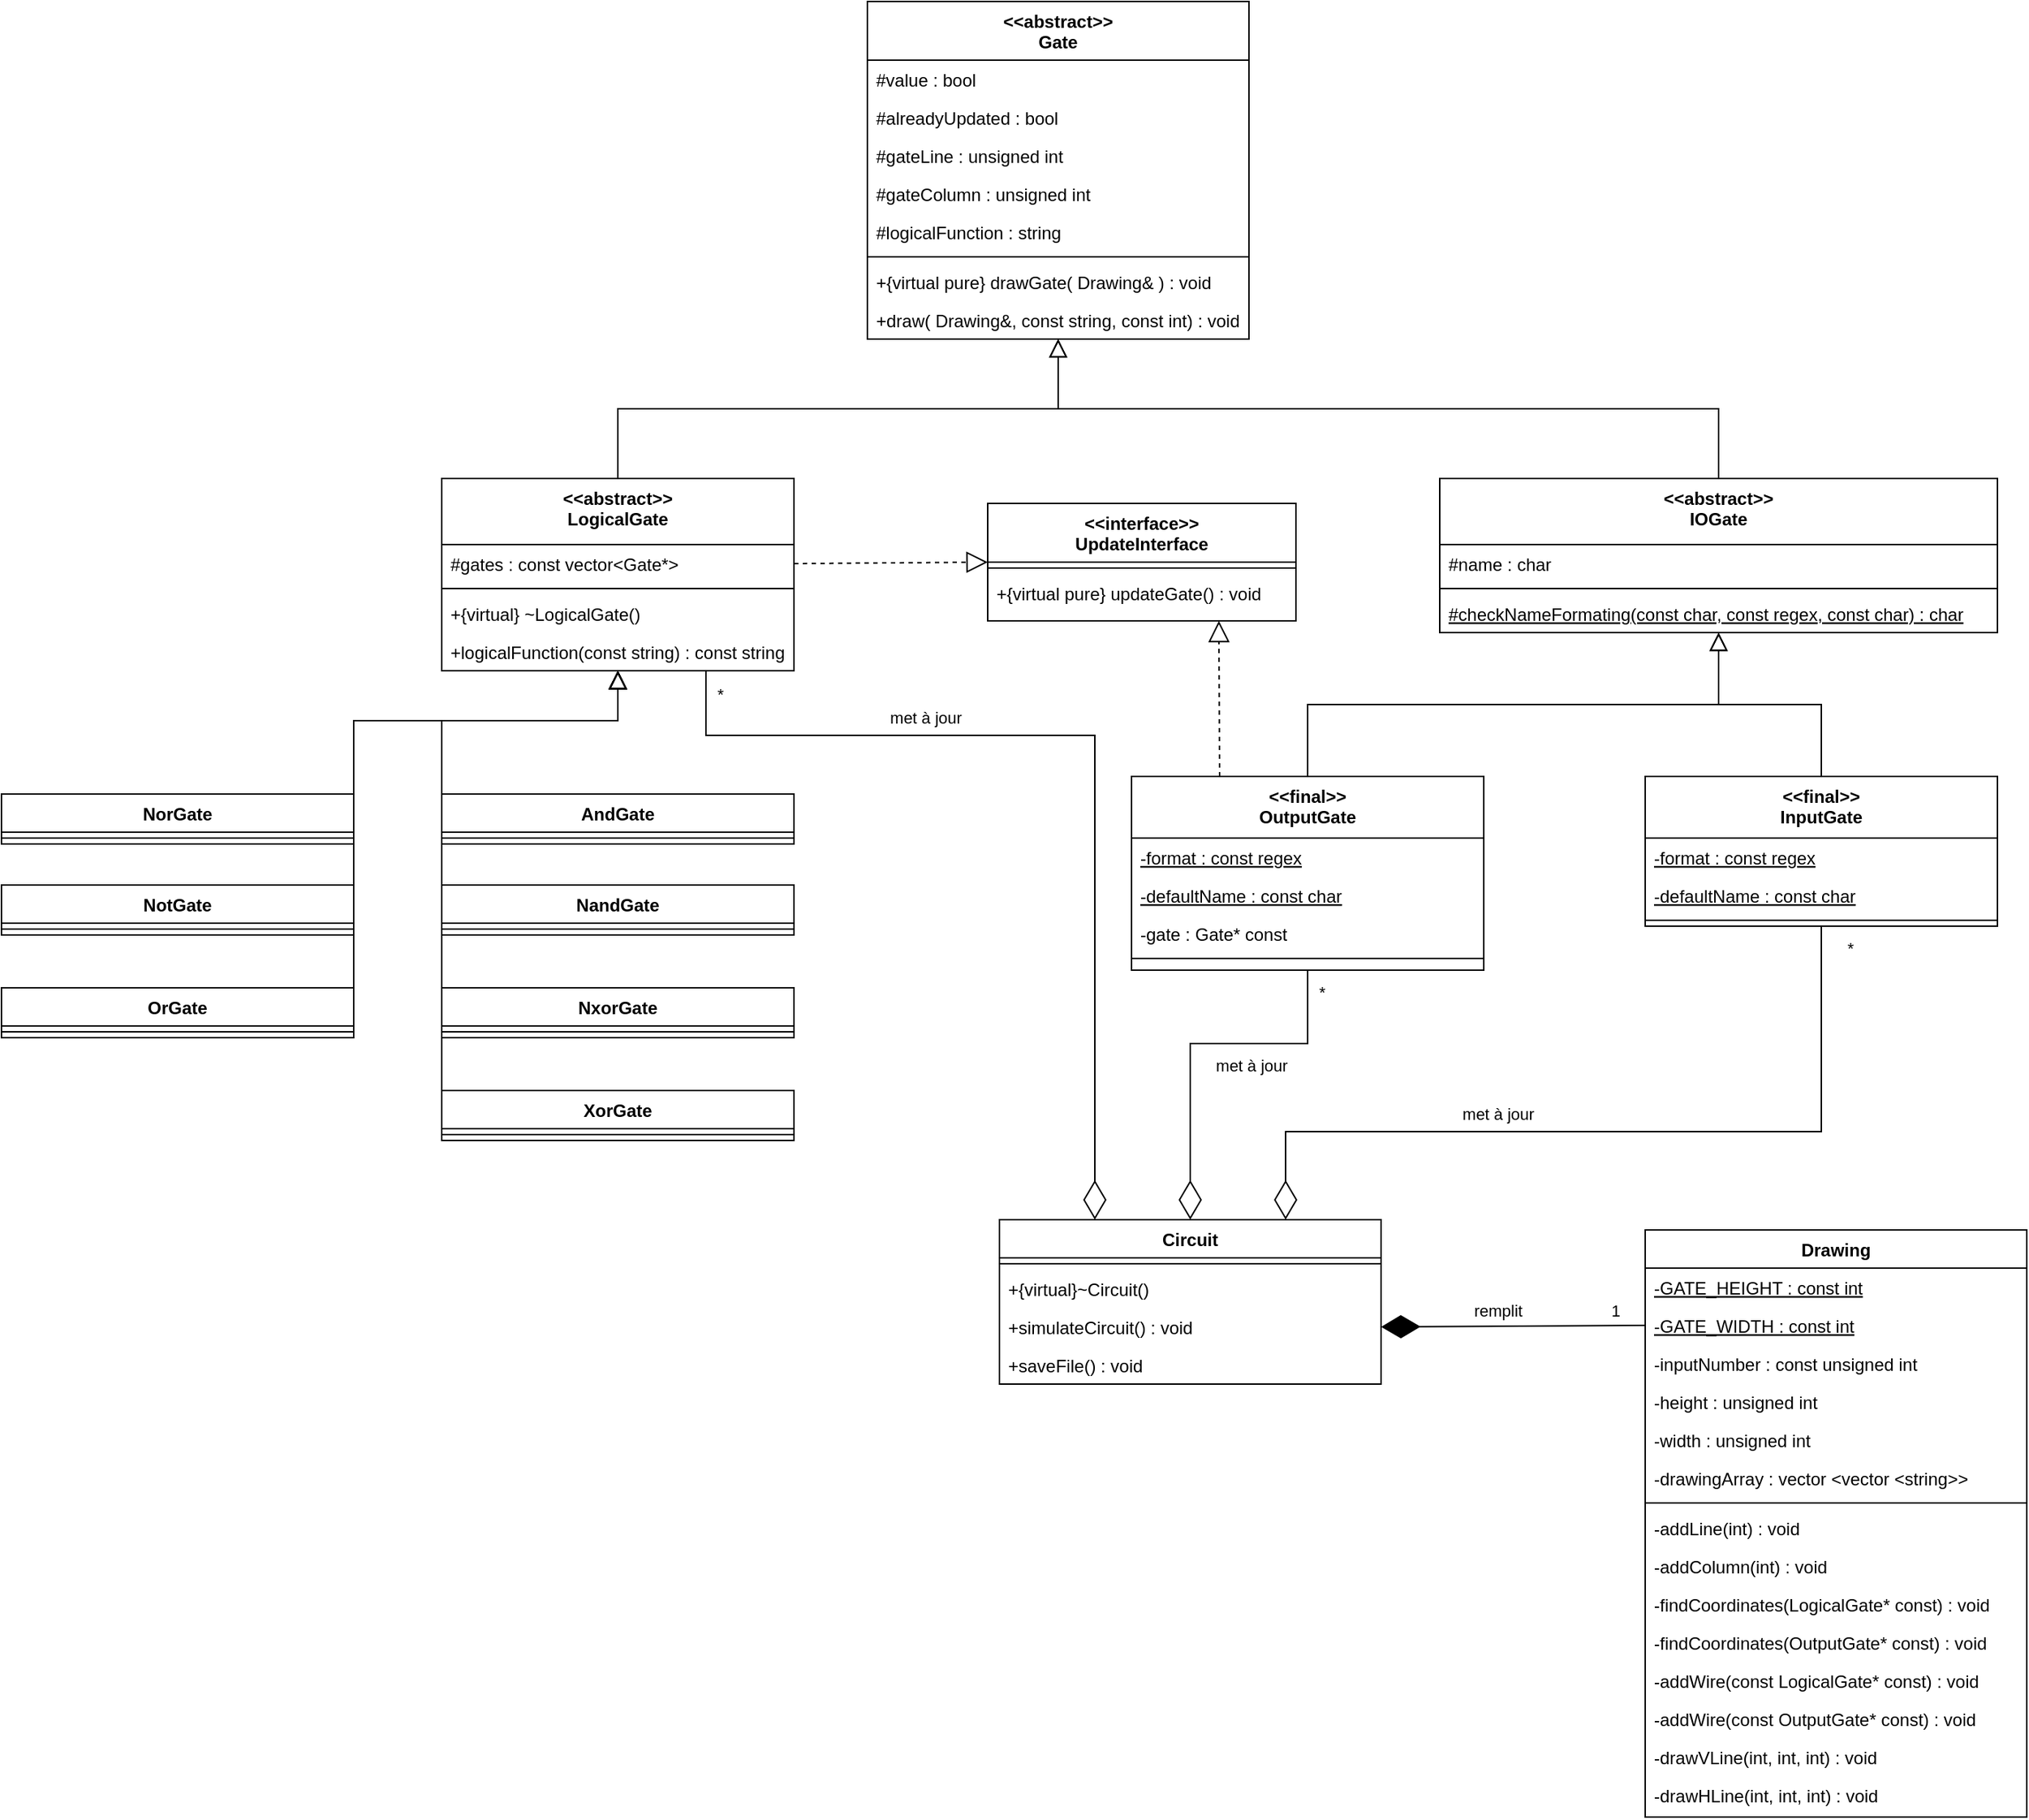 <mxfile version="16.4.0" type="device"><diagram id="C5RBs43oDa-KdzZeNtuy" name="Page-1"><mxGraphModel dx="1865" dy="564" grid="1" gridSize="10" guides="1" tooltips="1" connect="1" arrows="1" fold="1" page="1" pageScale="1" pageWidth="827" pageHeight="1169" math="0" shadow="0"><root><mxCell id="WIyWlLk6GJQsqaUBKTNV-0"/><mxCell id="WIyWlLk6GJQsqaUBKTNV-1" parent="WIyWlLk6GJQsqaUBKTNV-0"/><mxCell id="zkfFHV4jXpPFQw0GAbJ--0" value="&lt;&lt;abstract&gt;&gt;&#xA;Gate" style="swimlane;fontStyle=1;align=center;verticalAlign=top;childLayout=stackLayout;horizontal=1;startSize=40;horizontalStack=0;resizeParent=1;resizeLast=0;collapsible=1;marginBottom=0;rounded=0;shadow=0;strokeWidth=1;" parent="WIyWlLk6GJQsqaUBKTNV-1" vertex="1"><mxGeometry x="260" y="40" width="260" height="230" as="geometry"><mxRectangle x="230" y="140" width="160" height="26" as="alternateBounds"/></mxGeometry></mxCell><mxCell id="zkfFHV4jXpPFQw0GAbJ--1" value="#value : bool" style="text;align=left;verticalAlign=top;spacingLeft=4;spacingRight=4;overflow=hidden;rotatable=0;points=[[0,0.5],[1,0.5]];portConstraint=eastwest;" parent="zkfFHV4jXpPFQw0GAbJ--0" vertex="1"><mxGeometry y="40" width="260" height="26" as="geometry"/></mxCell><mxCell id="zkfFHV4jXpPFQw0GAbJ--2" value="#alreadyUpdated : bool" style="text;align=left;verticalAlign=top;spacingLeft=4;spacingRight=4;overflow=hidden;rotatable=0;points=[[0,0.5],[1,0.5]];portConstraint=eastwest;rounded=0;shadow=0;html=0;" parent="zkfFHV4jXpPFQw0GAbJ--0" vertex="1"><mxGeometry y="66" width="260" height="26" as="geometry"/></mxCell><mxCell id="Q58En_Q9YtFkLHBGDszu-0" value="#gateLine : unsigned int" style="text;align=left;verticalAlign=top;spacingLeft=4;spacingRight=4;overflow=hidden;rotatable=0;points=[[0,0.5],[1,0.5]];portConstraint=eastwest;rounded=0;shadow=0;html=0;" vertex="1" parent="zkfFHV4jXpPFQw0GAbJ--0"><mxGeometry y="92" width="260" height="26" as="geometry"/></mxCell><mxCell id="Q58En_Q9YtFkLHBGDszu-1" value="#gateColumn : unsigned int" style="text;align=left;verticalAlign=top;spacingLeft=4;spacingRight=4;overflow=hidden;rotatable=0;points=[[0,0.5],[1,0.5]];portConstraint=eastwest;rounded=0;shadow=0;html=0;" vertex="1" parent="zkfFHV4jXpPFQw0GAbJ--0"><mxGeometry y="118" width="260" height="26" as="geometry"/></mxCell><mxCell id="Q58En_Q9YtFkLHBGDszu-2" value="#logicalFunction : string" style="text;align=left;verticalAlign=top;spacingLeft=4;spacingRight=4;overflow=hidden;rotatable=0;points=[[0,0.5],[1,0.5]];portConstraint=eastwest;rounded=0;shadow=0;html=0;" vertex="1" parent="zkfFHV4jXpPFQw0GAbJ--0"><mxGeometry y="144" width="260" height="26" as="geometry"/></mxCell><mxCell id="zkfFHV4jXpPFQw0GAbJ--4" value="" style="line;html=1;strokeWidth=1;align=left;verticalAlign=middle;spacingTop=-1;spacingLeft=3;spacingRight=3;rotatable=0;labelPosition=right;points=[];portConstraint=eastwest;" parent="zkfFHV4jXpPFQw0GAbJ--0" vertex="1"><mxGeometry y="170" width="260" height="8" as="geometry"/></mxCell><mxCell id="zkfFHV4jXpPFQw0GAbJ--5" value="+{virtual pure} drawGate( Drawing&amp; ) : void" style="text;align=left;verticalAlign=top;spacingLeft=4;spacingRight=4;overflow=hidden;rotatable=0;points=[[0,0.5],[1,0.5]];portConstraint=eastwest;" parent="zkfFHV4jXpPFQw0GAbJ--0" vertex="1"><mxGeometry y="178" width="260" height="26" as="geometry"/></mxCell><mxCell id="Q58En_Q9YtFkLHBGDszu-3" value="+draw( Drawing&amp;, const string, const int) : void" style="text;align=left;verticalAlign=top;spacingLeft=4;spacingRight=4;overflow=hidden;rotatable=0;points=[[0,0.5],[1,0.5]];portConstraint=eastwest;rounded=0;shadow=0;html=0;" vertex="1" parent="zkfFHV4jXpPFQw0GAbJ--0"><mxGeometry y="204" width="260" height="26" as="geometry"/></mxCell><mxCell id="zkfFHV4jXpPFQw0GAbJ--6" value="&lt;&lt;abstract&gt;&gt;&#xA;LogicalGate" style="swimlane;fontStyle=1;align=center;verticalAlign=top;childLayout=stackLayout;horizontal=1;startSize=45;horizontalStack=0;resizeParent=1;resizeLast=0;collapsible=1;marginBottom=0;rounded=0;shadow=0;strokeWidth=1;" parent="WIyWlLk6GJQsqaUBKTNV-1" vertex="1"><mxGeometry x="-30" y="365" width="240" height="131" as="geometry"><mxRectangle x="130" y="380" width="160" height="26" as="alternateBounds"/></mxGeometry></mxCell><mxCell id="zkfFHV4jXpPFQw0GAbJ--7" value="#gates : const vector&lt;Gate*&gt;" style="text;align=left;verticalAlign=top;spacingLeft=4;spacingRight=4;overflow=hidden;rotatable=0;points=[[0,0.5],[1,0.5]];portConstraint=eastwest;" parent="zkfFHV4jXpPFQw0GAbJ--6" vertex="1"><mxGeometry y="45" width="240" height="26" as="geometry"/></mxCell><mxCell id="zkfFHV4jXpPFQw0GAbJ--9" value="" style="line;html=1;strokeWidth=1;align=left;verticalAlign=middle;spacingTop=-1;spacingLeft=3;spacingRight=3;rotatable=0;labelPosition=right;points=[];portConstraint=eastwest;" parent="zkfFHV4jXpPFQw0GAbJ--6" vertex="1"><mxGeometry y="71" width="240" height="8" as="geometry"/></mxCell><mxCell id="zkfFHV4jXpPFQw0GAbJ--11" value="+{virtual} ~LogicalGate()" style="text;align=left;verticalAlign=top;spacingLeft=4;spacingRight=4;overflow=hidden;rotatable=0;points=[[0,0.5],[1,0.5]];portConstraint=eastwest;" parent="zkfFHV4jXpPFQw0GAbJ--6" vertex="1"><mxGeometry y="79" width="240" height="26" as="geometry"/></mxCell><mxCell id="Q58En_Q9YtFkLHBGDszu-8" value="+logicalFunction(const string) : const string" style="text;align=left;verticalAlign=top;spacingLeft=4;spacingRight=4;overflow=hidden;rotatable=0;points=[[0,0.5],[1,0.5]];portConstraint=eastwest;" vertex="1" parent="zkfFHV4jXpPFQw0GAbJ--6"><mxGeometry y="105" width="240" height="26" as="geometry"/></mxCell><mxCell id="zkfFHV4jXpPFQw0GAbJ--12" value="" style="endArrow=block;endSize=10;endFill=0;shadow=0;strokeWidth=1;rounded=0;edgeStyle=elbowEdgeStyle;elbow=vertical;" parent="WIyWlLk6GJQsqaUBKTNV-1" source="zkfFHV4jXpPFQw0GAbJ--6" target="zkfFHV4jXpPFQw0GAbJ--0" edge="1"><mxGeometry width="160" relative="1" as="geometry"><mxPoint x="200" y="203" as="sourcePoint"/><mxPoint x="200" y="203" as="targetPoint"/></mxGeometry></mxCell><mxCell id="zkfFHV4jXpPFQw0GAbJ--13" value="&lt;&lt;abstract&gt;&gt;&#xA;IOGate" style="swimlane;fontStyle=1;align=center;verticalAlign=top;childLayout=stackLayout;horizontal=1;startSize=45;horizontalStack=0;resizeParent=1;resizeLast=0;collapsible=1;marginBottom=0;rounded=0;shadow=0;strokeWidth=1;" parent="WIyWlLk6GJQsqaUBKTNV-1" vertex="1"><mxGeometry x="650" y="365" width="380" height="105" as="geometry"><mxRectangle x="340" y="380" width="170" height="26" as="alternateBounds"/></mxGeometry></mxCell><mxCell id="zkfFHV4jXpPFQw0GAbJ--14" value="#name : char" style="text;align=left;verticalAlign=top;spacingLeft=4;spacingRight=4;overflow=hidden;rotatable=0;points=[[0,0.5],[1,0.5]];portConstraint=eastwest;" parent="zkfFHV4jXpPFQw0GAbJ--13" vertex="1"><mxGeometry y="45" width="380" height="26" as="geometry"/></mxCell><mxCell id="zkfFHV4jXpPFQw0GAbJ--15" value="" style="line;html=1;strokeWidth=1;align=left;verticalAlign=middle;spacingTop=-1;spacingLeft=3;spacingRight=3;rotatable=0;labelPosition=right;points=[];portConstraint=eastwest;" parent="zkfFHV4jXpPFQw0GAbJ--13" vertex="1"><mxGeometry y="71" width="380" height="8" as="geometry"/></mxCell><mxCell id="Q58En_Q9YtFkLHBGDszu-10" value="#checkNameFormating(const char, const regex, const char) : char" style="text;align=left;verticalAlign=top;spacingLeft=4;spacingRight=4;overflow=hidden;rotatable=0;points=[[0,0.5],[1,0.5]];portConstraint=eastwest;fontStyle=4" vertex="1" parent="zkfFHV4jXpPFQw0GAbJ--13"><mxGeometry y="79" width="380" height="26" as="geometry"/></mxCell><mxCell id="zkfFHV4jXpPFQw0GAbJ--16" value="" style="endArrow=block;endSize=10;endFill=0;shadow=0;strokeWidth=1;rounded=0;edgeStyle=elbowEdgeStyle;elbow=vertical;" parent="WIyWlLk6GJQsqaUBKTNV-1" source="zkfFHV4jXpPFQw0GAbJ--13" target="zkfFHV4jXpPFQw0GAbJ--0" edge="1"><mxGeometry width="160" relative="1" as="geometry"><mxPoint x="210" y="373" as="sourcePoint"/><mxPoint x="310" y="271" as="targetPoint"/></mxGeometry></mxCell><mxCell id="Q58En_Q9YtFkLHBGDszu-11" value="&lt;&lt;interface&gt;&gt;&#xA;UpdateInterface" style="swimlane;fontStyle=1;align=center;verticalAlign=middle;childLayout=stackLayout;horizontal=1;startSize=40;horizontalStack=0;resizeParent=1;resizeLast=0;collapsible=1;marginBottom=0;rounded=0;shadow=0;strokeWidth=1;spacing=1;" vertex="1" parent="WIyWlLk6GJQsqaUBKTNV-1"><mxGeometry x="342" y="382" width="210" height="80" as="geometry"><mxRectangle x="340" y="380" width="170" height="26" as="alternateBounds"/></mxGeometry></mxCell><mxCell id="Q58En_Q9YtFkLHBGDszu-13" value="" style="line;html=1;strokeWidth=1;align=left;verticalAlign=middle;spacingTop=-1;spacingLeft=3;spacingRight=3;rotatable=0;labelPosition=right;points=[];portConstraint=eastwest;" vertex="1" parent="Q58En_Q9YtFkLHBGDszu-11"><mxGeometry y="40" width="210" height="8" as="geometry"/></mxCell><mxCell id="Q58En_Q9YtFkLHBGDszu-12" value="+{virtual pure} updateGate() : void" style="text;align=left;verticalAlign=top;spacingLeft=4;spacingRight=4;overflow=hidden;rotatable=0;points=[[0,0.5],[1,0.5]];portConstraint=eastwest;" vertex="1" parent="Q58En_Q9YtFkLHBGDszu-11"><mxGeometry y="48" width="210" height="26" as="geometry"/></mxCell><mxCell id="Q58En_Q9YtFkLHBGDszu-17" value="AndGate" style="swimlane;fontStyle=1;align=center;verticalAlign=top;childLayout=stackLayout;horizontal=1;startSize=26;horizontalStack=0;resizeParent=1;resizeLast=0;collapsible=1;marginBottom=0;rounded=0;shadow=0;strokeWidth=1;" vertex="1" parent="WIyWlLk6GJQsqaUBKTNV-1"><mxGeometry x="-30" y="580" width="240" height="34" as="geometry"><mxRectangle x="130" y="380" width="160" height="26" as="alternateBounds"/></mxGeometry></mxCell><mxCell id="Q58En_Q9YtFkLHBGDszu-19" value="" style="line;html=1;strokeWidth=1;align=left;verticalAlign=middle;spacingTop=-1;spacingLeft=3;spacingRight=3;rotatable=0;labelPosition=right;points=[];portConstraint=eastwest;" vertex="1" parent="Q58En_Q9YtFkLHBGDszu-17"><mxGeometry y="26" width="240" height="8" as="geometry"/></mxCell><mxCell id="Q58En_Q9YtFkLHBGDszu-27" value="NotGate" style="swimlane;fontStyle=1;align=center;verticalAlign=top;childLayout=stackLayout;horizontal=1;startSize=26;horizontalStack=0;resizeParent=1;resizeLast=0;collapsible=1;marginBottom=0;rounded=0;shadow=0;strokeWidth=1;" vertex="1" parent="WIyWlLk6GJQsqaUBKTNV-1"><mxGeometry x="-330" y="642" width="240" height="34" as="geometry"><mxRectangle x="130" y="380" width="160" height="26" as="alternateBounds"/></mxGeometry></mxCell><mxCell id="Q58En_Q9YtFkLHBGDszu-28" value="" style="line;html=1;strokeWidth=1;align=left;verticalAlign=middle;spacingTop=-1;spacingLeft=3;spacingRight=3;rotatable=0;labelPosition=right;points=[];portConstraint=eastwest;" vertex="1" parent="Q58En_Q9YtFkLHBGDszu-27"><mxGeometry y="26" width="240" height="8" as="geometry"/></mxCell><mxCell id="Q58En_Q9YtFkLHBGDszu-29" value="NorGate" style="swimlane;fontStyle=1;align=center;verticalAlign=top;childLayout=stackLayout;horizontal=1;startSize=26;horizontalStack=0;resizeParent=1;resizeLast=0;collapsible=1;marginBottom=0;rounded=0;shadow=0;strokeWidth=1;" vertex="1" parent="WIyWlLk6GJQsqaUBKTNV-1"><mxGeometry x="-330" y="580" width="240" height="34" as="geometry"><mxRectangle x="130" y="380" width="160" height="26" as="alternateBounds"/></mxGeometry></mxCell><mxCell id="Q58En_Q9YtFkLHBGDszu-30" value="" style="line;html=1;strokeWidth=1;align=left;verticalAlign=middle;spacingTop=-1;spacingLeft=3;spacingRight=3;rotatable=0;labelPosition=right;points=[];portConstraint=eastwest;" vertex="1" parent="Q58En_Q9YtFkLHBGDszu-29"><mxGeometry y="26" width="240" height="8" as="geometry"/></mxCell><mxCell id="Q58En_Q9YtFkLHBGDszu-31" value="NandGate" style="swimlane;fontStyle=1;align=center;verticalAlign=top;childLayout=stackLayout;horizontal=1;startSize=26;horizontalStack=0;resizeParent=1;resizeLast=0;collapsible=1;marginBottom=0;rounded=0;shadow=0;strokeWidth=1;" vertex="1" parent="WIyWlLk6GJQsqaUBKTNV-1"><mxGeometry x="-30" y="642" width="240" height="34" as="geometry"><mxRectangle x="130" y="380" width="160" height="26" as="alternateBounds"/></mxGeometry></mxCell><mxCell id="Q58En_Q9YtFkLHBGDszu-32" value="" style="line;html=1;strokeWidth=1;align=left;verticalAlign=middle;spacingTop=-1;spacingLeft=3;spacingRight=3;rotatable=0;labelPosition=right;points=[];portConstraint=eastwest;" vertex="1" parent="Q58En_Q9YtFkLHBGDszu-31"><mxGeometry y="26" width="240" height="8" as="geometry"/></mxCell><mxCell id="Q58En_Q9YtFkLHBGDszu-33" value="XorGate" style="swimlane;fontStyle=1;align=center;verticalAlign=top;childLayout=stackLayout;horizontal=1;startSize=26;horizontalStack=0;resizeParent=1;resizeLast=0;collapsible=1;marginBottom=0;rounded=0;shadow=0;strokeWidth=1;" vertex="1" parent="WIyWlLk6GJQsqaUBKTNV-1"><mxGeometry x="-30" y="782" width="240" height="34" as="geometry"><mxRectangle x="130" y="380" width="160" height="26" as="alternateBounds"/></mxGeometry></mxCell><mxCell id="Q58En_Q9YtFkLHBGDszu-34" value="" style="line;html=1;strokeWidth=1;align=left;verticalAlign=middle;spacingTop=-1;spacingLeft=3;spacingRight=3;rotatable=0;labelPosition=right;points=[];portConstraint=eastwest;" vertex="1" parent="Q58En_Q9YtFkLHBGDszu-33"><mxGeometry y="26" width="240" height="8" as="geometry"/></mxCell><mxCell id="Q58En_Q9YtFkLHBGDszu-35" value="OrGate" style="swimlane;fontStyle=1;align=center;verticalAlign=top;childLayout=stackLayout;horizontal=1;startSize=26;horizontalStack=0;resizeParent=1;resizeLast=0;collapsible=1;marginBottom=0;rounded=0;shadow=0;strokeWidth=1;" vertex="1" parent="WIyWlLk6GJQsqaUBKTNV-1"><mxGeometry x="-330" y="712" width="240" height="34" as="geometry"><mxRectangle x="130" y="380" width="160" height="26" as="alternateBounds"/></mxGeometry></mxCell><mxCell id="Q58En_Q9YtFkLHBGDszu-36" value="" style="line;html=1;strokeWidth=1;align=left;verticalAlign=middle;spacingTop=-1;spacingLeft=3;spacingRight=3;rotatable=0;labelPosition=right;points=[];portConstraint=eastwest;" vertex="1" parent="Q58En_Q9YtFkLHBGDszu-35"><mxGeometry y="26" width="240" height="8" as="geometry"/></mxCell><mxCell id="Q58En_Q9YtFkLHBGDszu-37" value="NxorGate" style="swimlane;fontStyle=1;align=center;verticalAlign=top;childLayout=stackLayout;horizontal=1;startSize=26;horizontalStack=0;resizeParent=1;resizeLast=0;collapsible=1;marginBottom=0;rounded=0;shadow=0;strokeWidth=1;" vertex="1" parent="WIyWlLk6GJQsqaUBKTNV-1"><mxGeometry x="-30" y="712" width="240" height="34" as="geometry"><mxRectangle x="130" y="380" width="160" height="26" as="alternateBounds"/></mxGeometry></mxCell><mxCell id="Q58En_Q9YtFkLHBGDszu-38" value="" style="line;html=1;strokeWidth=1;align=left;verticalAlign=middle;spacingTop=-1;spacingLeft=3;spacingRight=3;rotatable=0;labelPosition=right;points=[];portConstraint=eastwest;" vertex="1" parent="Q58En_Q9YtFkLHBGDszu-37"><mxGeometry y="26" width="240" height="8" as="geometry"/></mxCell><mxCell id="Q58En_Q9YtFkLHBGDszu-42" value="" style="endArrow=block;endSize=10;endFill=0;shadow=0;strokeWidth=1;rounded=0;edgeStyle=elbowEdgeStyle;elbow=vertical;exitX=1;exitY=0.5;exitDx=0;exitDy=0;entryX=0.5;entryY=1;entryDx=0;entryDy=0;" edge="1" parent="WIyWlLk6GJQsqaUBKTNV-1" source="Q58En_Q9YtFkLHBGDszu-29" target="zkfFHV4jXpPFQw0GAbJ--6"><mxGeometry width="160" relative="1" as="geometry"><mxPoint x="200" y="370" as="sourcePoint"/><mxPoint x="400" y="270" as="targetPoint"/><Array as="points"><mxPoint x="100" y="530"/></Array></mxGeometry></mxCell><mxCell id="Q58En_Q9YtFkLHBGDszu-43" value="" style="endArrow=block;endSize=10;endFill=0;shadow=0;strokeWidth=1;rounded=0;edgeStyle=elbowEdgeStyle;elbow=vertical;exitX=1;exitY=0.5;exitDx=0;exitDy=0;entryX=0.5;entryY=1;entryDx=0;entryDy=0;" edge="1" parent="WIyWlLk6GJQsqaUBKTNV-1" source="Q58En_Q9YtFkLHBGDszu-27" target="zkfFHV4jXpPFQw0GAbJ--6"><mxGeometry width="160" relative="1" as="geometry"><mxPoint x="20" y="595" as="sourcePoint"/><mxPoint x="200" y="490" as="targetPoint"/><Array as="points"><mxPoint x="100" y="530"/></Array></mxGeometry></mxCell><mxCell id="Q58En_Q9YtFkLHBGDszu-44" value="" style="endArrow=block;endSize=10;endFill=0;shadow=0;strokeWidth=1;rounded=0;edgeStyle=elbowEdgeStyle;elbow=vertical;targetPerimeterSpacing=0;exitX=1;exitY=0.5;exitDx=0;exitDy=0;entryX=0.5;entryY=1;entryDx=0;entryDy=0;" edge="1" parent="WIyWlLk6GJQsqaUBKTNV-1" source="Q58En_Q9YtFkLHBGDszu-35" target="zkfFHV4jXpPFQw0GAbJ--6"><mxGeometry width="160" relative="1" as="geometry"><mxPoint x="510" y="680" as="sourcePoint"/><mxPoint x="190" y="480" as="targetPoint"/><Array as="points"><mxPoint x="110" y="530"/><mxPoint x="510" y="590"/></Array></mxGeometry></mxCell><mxCell id="Q58En_Q9YtFkLHBGDszu-45" value="" style="endArrow=block;endSize=10;endFill=0;shadow=0;strokeWidth=1;rounded=0;edgeStyle=elbowEdgeStyle;elbow=vertical;targetPerimeterSpacing=0;exitX=0;exitY=0.5;exitDx=0;exitDy=0;entryX=0.5;entryY=1;entryDx=0;entryDy=0;" edge="1" parent="WIyWlLk6GJQsqaUBKTNV-1" source="Q58En_Q9YtFkLHBGDszu-17" target="zkfFHV4jXpPFQw0GAbJ--6"><mxGeometry width="160" relative="1" as="geometry"><mxPoint x="20" y="727" as="sourcePoint"/><mxPoint x="190" y="496" as="targetPoint"/><Array as="points"><mxPoint x="120" y="530"/><mxPoint x="520" y="600"/></Array></mxGeometry></mxCell><mxCell id="Q58En_Q9YtFkLHBGDszu-46" value="" style="endArrow=block;endSize=10;endFill=0;shadow=0;strokeWidth=1;rounded=0;edgeStyle=elbowEdgeStyle;elbow=vertical;targetPerimeterSpacing=0;exitX=0;exitY=0.5;exitDx=0;exitDy=0;entryX=0.5;entryY=1;entryDx=0;entryDy=0;" edge="1" parent="WIyWlLk6GJQsqaUBKTNV-1" source="Q58En_Q9YtFkLHBGDszu-31" target="zkfFHV4jXpPFQw0GAbJ--6"><mxGeometry width="160" relative="1" as="geometry"><mxPoint x="80" y="595" as="sourcePoint"/><mxPoint x="190" y="496" as="targetPoint"/><Array as="points"><mxPoint x="130" y="530"/><mxPoint x="530" y="610"/></Array></mxGeometry></mxCell><mxCell id="Q58En_Q9YtFkLHBGDszu-47" value="" style="endArrow=block;endSize=10;endFill=0;shadow=0;strokeWidth=1;rounded=0;edgeStyle=elbowEdgeStyle;elbow=vertical;targetPerimeterSpacing=0;exitX=0;exitY=0.5;exitDx=0;exitDy=0;entryX=0.5;entryY=1;entryDx=0;entryDy=0;" edge="1" parent="WIyWlLk6GJQsqaUBKTNV-1" source="Q58En_Q9YtFkLHBGDszu-37" target="zkfFHV4jXpPFQw0GAbJ--6"><mxGeometry width="160" relative="1" as="geometry"><mxPoint x="90" y="605" as="sourcePoint"/><mxPoint x="200" y="506" as="targetPoint"/><Array as="points"><mxPoint x="130" y="530"/><mxPoint x="540" y="620"/></Array></mxGeometry></mxCell><mxCell id="Q58En_Q9YtFkLHBGDszu-48" value="" style="endArrow=block;endSize=10;endFill=0;shadow=0;strokeWidth=1;rounded=0;edgeStyle=elbowEdgeStyle;elbow=vertical;targetPerimeterSpacing=0;exitX=0;exitY=0.5;exitDx=0;exitDy=0;entryX=0.5;entryY=1;entryDx=0;entryDy=0;" edge="1" parent="WIyWlLk6GJQsqaUBKTNV-1" source="Q58En_Q9YtFkLHBGDszu-33" target="zkfFHV4jXpPFQw0GAbJ--6"><mxGeometry width="160" relative="1" as="geometry"><mxPoint x="100" y="615" as="sourcePoint"/><mxPoint x="220" y="500" as="targetPoint"/><Array as="points"><mxPoint x="130" y="530"/><mxPoint x="550" y="630"/></Array></mxGeometry></mxCell><mxCell id="Q58En_Q9YtFkLHBGDszu-49" value="" style="endArrow=block;dashed=1;endFill=0;endSize=12;html=1;rounded=0;fontSize=11;targetPerimeterSpacing=0;exitX=1;exitY=0.5;exitDx=0;exitDy=0;entryX=0;entryY=0.5;entryDx=0;entryDy=0;" edge="1" parent="WIyWlLk6GJQsqaUBKTNV-1" source="zkfFHV4jXpPFQw0GAbJ--7" target="Q58En_Q9YtFkLHBGDszu-11"><mxGeometry width="160" relative="1" as="geometry"><mxPoint x="110" y="500" as="sourcePoint"/><mxPoint x="270" y="500" as="targetPoint"/></mxGeometry></mxCell><mxCell id="Q58En_Q9YtFkLHBGDszu-51" value="&lt;&lt;final&gt;&gt;&#xA;OutputGate&#xA;" style="swimlane;fontStyle=1;align=center;verticalAlign=top;childLayout=stackLayout;horizontal=1;startSize=42;horizontalStack=0;resizeParent=1;resizeLast=0;collapsible=1;marginBottom=0;rounded=0;shadow=0;strokeWidth=1;" vertex="1" parent="WIyWlLk6GJQsqaUBKTNV-1"><mxGeometry x="440" y="568" width="240" height="132" as="geometry"><mxRectangle x="130" y="380" width="160" height="26" as="alternateBounds"/></mxGeometry></mxCell><mxCell id="Q58En_Q9YtFkLHBGDszu-52" value="-format : const regex" style="text;align=left;verticalAlign=top;spacingLeft=4;spacingRight=4;overflow=hidden;rotatable=0;points=[[0,0.5],[1,0.5]];portConstraint=eastwest;fontStyle=4" vertex="1" parent="Q58En_Q9YtFkLHBGDszu-51"><mxGeometry y="42" width="240" height="26" as="geometry"/></mxCell><mxCell id="Q58En_Q9YtFkLHBGDszu-64" value="-defaultName : const char" style="text;align=left;verticalAlign=top;spacingLeft=4;spacingRight=4;overflow=hidden;rotatable=0;points=[[0,0.5],[1,0.5]];portConstraint=eastwest;fontStyle=4" vertex="1" parent="Q58En_Q9YtFkLHBGDszu-51"><mxGeometry y="68" width="240" height="26" as="geometry"/></mxCell><mxCell id="Q58En_Q9YtFkLHBGDszu-65" value="-gate : Gate* const" style="text;align=left;verticalAlign=top;spacingLeft=4;spacingRight=4;overflow=hidden;rotatable=0;points=[[0,0.5],[1,0.5]];portConstraint=eastwest;fontStyle=0" vertex="1" parent="Q58En_Q9YtFkLHBGDszu-51"><mxGeometry y="94" width="240" height="26" as="geometry"/></mxCell><mxCell id="Q58En_Q9YtFkLHBGDszu-53" value="" style="line;html=1;strokeWidth=1;align=left;verticalAlign=middle;spacingTop=-1;spacingLeft=3;spacingRight=3;rotatable=0;labelPosition=right;points=[];portConstraint=eastwest;" vertex="1" parent="Q58En_Q9YtFkLHBGDszu-51"><mxGeometry y="120" width="240" height="8" as="geometry"/></mxCell><mxCell id="Q58En_Q9YtFkLHBGDszu-61" value="" style="endArrow=block;endSize=10;endFill=0;shadow=0;strokeWidth=1;rounded=0;edgeStyle=elbowEdgeStyle;elbow=vertical;exitX=0.5;exitY=0;exitDx=0;exitDy=0;entryX=0.5;entryY=1;entryDx=0;entryDy=0;" edge="1" parent="WIyWlLk6GJQsqaUBKTNV-1" source="Q58En_Q9YtFkLHBGDszu-51" target="zkfFHV4jXpPFQw0GAbJ--13"><mxGeometry width="160" relative="1" as="geometry"><mxPoint x="640" y="376" as="sourcePoint"/><mxPoint x="680" y="520" as="targetPoint"/></mxGeometry></mxCell><mxCell id="Q58En_Q9YtFkLHBGDszu-62" value="" style="endArrow=block;endSize=10;endFill=0;shadow=0;strokeWidth=1;rounded=0;edgeStyle=elbowEdgeStyle;elbow=vertical;entryX=0.5;entryY=1;entryDx=0;entryDy=0;exitX=0.5;exitY=0;exitDx=0;exitDy=0;" edge="1" parent="WIyWlLk6GJQsqaUBKTNV-1" source="Q58En_Q9YtFkLHBGDszu-66" target="zkfFHV4jXpPFQw0GAbJ--13"><mxGeometry width="160" relative="1" as="geometry"><mxPoint x="890" y="568" as="sourcePoint"/><mxPoint x="690" y="500" as="targetPoint"/></mxGeometry></mxCell><mxCell id="Q58En_Q9YtFkLHBGDszu-66" value="&lt;&lt;final&gt;&gt;&#xA;InputGate&#xA;" style="swimlane;fontStyle=1;align=center;verticalAlign=top;childLayout=stackLayout;horizontal=1;startSize=42;horizontalStack=0;resizeParent=1;resizeLast=0;collapsible=1;marginBottom=0;rounded=0;shadow=0;strokeWidth=1;" vertex="1" parent="WIyWlLk6GJQsqaUBKTNV-1"><mxGeometry x="790" y="568" width="240" height="102" as="geometry"><mxRectangle x="130" y="380" width="160" height="26" as="alternateBounds"/></mxGeometry></mxCell><mxCell id="Q58En_Q9YtFkLHBGDszu-67" value="-format : const regex" style="text;align=left;verticalAlign=top;spacingLeft=4;spacingRight=4;overflow=hidden;rotatable=0;points=[[0,0.5],[1,0.5]];portConstraint=eastwest;fontStyle=4" vertex="1" parent="Q58En_Q9YtFkLHBGDszu-66"><mxGeometry y="42" width="240" height="26" as="geometry"/></mxCell><mxCell id="Q58En_Q9YtFkLHBGDszu-68" value="-defaultName : const char" style="text;align=left;verticalAlign=top;spacingLeft=4;spacingRight=4;overflow=hidden;rotatable=0;points=[[0,0.5],[1,0.5]];portConstraint=eastwest;fontStyle=4" vertex="1" parent="Q58En_Q9YtFkLHBGDszu-66"><mxGeometry y="68" width="240" height="26" as="geometry"/></mxCell><mxCell id="Q58En_Q9YtFkLHBGDszu-70" value="" style="line;html=1;strokeWidth=1;align=left;verticalAlign=middle;spacingTop=-1;spacingLeft=3;spacingRight=3;rotatable=0;labelPosition=right;points=[];portConstraint=eastwest;" vertex="1" parent="Q58En_Q9YtFkLHBGDszu-66"><mxGeometry y="94" width="240" height="8" as="geometry"/></mxCell><mxCell id="Q58En_Q9YtFkLHBGDszu-72" value="Circuit" style="swimlane;fontStyle=1;align=center;verticalAlign=top;childLayout=stackLayout;horizontal=1;startSize=26;horizontalStack=0;resizeParent=1;resizeLast=0;collapsible=1;marginBottom=0;rounded=0;shadow=0;strokeWidth=1;" vertex="1" parent="WIyWlLk6GJQsqaUBKTNV-1"><mxGeometry x="350" y="870" width="260" height="112" as="geometry"><mxRectangle x="230" y="140" width="160" height="26" as="alternateBounds"/></mxGeometry></mxCell><mxCell id="Q58En_Q9YtFkLHBGDszu-78" value="" style="line;html=1;strokeWidth=1;align=left;verticalAlign=middle;spacingTop=-1;spacingLeft=3;spacingRight=3;rotatable=0;labelPosition=right;points=[];portConstraint=eastwest;" vertex="1" parent="Q58En_Q9YtFkLHBGDszu-72"><mxGeometry y="26" width="260" height="8" as="geometry"/></mxCell><mxCell id="Q58En_Q9YtFkLHBGDszu-79" value="+{virtual}~Circuit()" style="text;align=left;verticalAlign=top;spacingLeft=4;spacingRight=4;overflow=hidden;rotatable=0;points=[[0,0.5],[1,0.5]];portConstraint=eastwest;" vertex="1" parent="Q58En_Q9YtFkLHBGDszu-72"><mxGeometry y="34" width="260" height="26" as="geometry"/></mxCell><mxCell id="Q58En_Q9YtFkLHBGDszu-80" value="+simulateCircuit() : void" style="text;align=left;verticalAlign=top;spacingLeft=4;spacingRight=4;overflow=hidden;rotatable=0;points=[[0,0.5],[1,0.5]];portConstraint=eastwest;rounded=0;shadow=0;html=0;" vertex="1" parent="Q58En_Q9YtFkLHBGDszu-72"><mxGeometry y="60" width="260" height="26" as="geometry"/></mxCell><mxCell id="Q58En_Q9YtFkLHBGDszu-90" value="+saveFile() : void" style="text;align=left;verticalAlign=top;spacingLeft=4;spacingRight=4;overflow=hidden;rotatable=0;points=[[0,0.5],[1,0.5]];portConstraint=eastwest;rounded=0;shadow=0;html=0;" vertex="1" parent="Q58En_Q9YtFkLHBGDszu-72"><mxGeometry y="86" width="260" height="26" as="geometry"/></mxCell><mxCell id="Q58En_Q9YtFkLHBGDszu-92" value="Drawing" style="swimlane;fontStyle=1;align=center;verticalAlign=top;childLayout=stackLayout;horizontal=1;startSize=26;horizontalStack=0;resizeParent=1;resizeLast=0;collapsible=1;marginBottom=0;rounded=0;shadow=0;strokeWidth=1;" vertex="1" parent="WIyWlLk6GJQsqaUBKTNV-1"><mxGeometry x="790" y="877" width="260" height="400" as="geometry"><mxRectangle x="230" y="140" width="160" height="26" as="alternateBounds"/></mxGeometry></mxCell><mxCell id="Q58En_Q9YtFkLHBGDszu-93" value="-GATE_HEIGHT : const int" style="text;align=left;verticalAlign=top;spacingLeft=4;spacingRight=4;overflow=hidden;rotatable=0;points=[[0,0.5],[1,0.5]];portConstraint=eastwest;fontStyle=4" vertex="1" parent="Q58En_Q9YtFkLHBGDszu-92"><mxGeometry y="26" width="260" height="26" as="geometry"/></mxCell><mxCell id="Q58En_Q9YtFkLHBGDszu-94" value="-GATE_WIDTH : const int" style="text;align=left;verticalAlign=top;spacingLeft=4;spacingRight=4;overflow=hidden;rotatable=0;points=[[0,0.5],[1,0.5]];portConstraint=eastwest;rounded=0;shadow=0;html=0;fontStyle=4" vertex="1" parent="Q58En_Q9YtFkLHBGDszu-92"><mxGeometry y="52" width="260" height="26" as="geometry"/></mxCell><mxCell id="Q58En_Q9YtFkLHBGDszu-95" value="-inputNumber : const unsigned int" style="text;align=left;verticalAlign=top;spacingLeft=4;spacingRight=4;overflow=hidden;rotatable=0;points=[[0,0.5],[1,0.5]];portConstraint=eastwest;rounded=0;shadow=0;html=0;" vertex="1" parent="Q58En_Q9YtFkLHBGDszu-92"><mxGeometry y="78" width="260" height="26" as="geometry"/></mxCell><mxCell id="Q58En_Q9YtFkLHBGDszu-96" value="-height : unsigned int" style="text;align=left;verticalAlign=top;spacingLeft=4;spacingRight=4;overflow=hidden;rotatable=0;points=[[0,0.5],[1,0.5]];portConstraint=eastwest;rounded=0;shadow=0;html=0;" vertex="1" parent="Q58En_Q9YtFkLHBGDszu-92"><mxGeometry y="104" width="260" height="26" as="geometry"/></mxCell><mxCell id="Q58En_Q9YtFkLHBGDszu-97" value="-width : unsigned int" style="text;align=left;verticalAlign=top;spacingLeft=4;spacingRight=4;overflow=hidden;rotatable=0;points=[[0,0.5],[1,0.5]];portConstraint=eastwest;rounded=0;shadow=0;html=0;" vertex="1" parent="Q58En_Q9YtFkLHBGDszu-92"><mxGeometry y="130" width="260" height="26" as="geometry"/></mxCell><mxCell id="Q58En_Q9YtFkLHBGDszu-101" value="-drawingArray : vector &lt;vector &lt;string&gt;&gt;" style="text;align=left;verticalAlign=top;spacingLeft=4;spacingRight=4;overflow=hidden;rotatable=0;points=[[0,0.5],[1,0.5]];portConstraint=eastwest;rounded=0;shadow=0;html=0;" vertex="1" parent="Q58En_Q9YtFkLHBGDszu-92"><mxGeometry y="156" width="260" height="26" as="geometry"/></mxCell><mxCell id="Q58En_Q9YtFkLHBGDszu-98" value="" style="line;html=1;strokeWidth=1;align=left;verticalAlign=middle;spacingTop=-1;spacingLeft=3;spacingRight=3;rotatable=0;labelPosition=right;points=[];portConstraint=eastwest;" vertex="1" parent="Q58En_Q9YtFkLHBGDszu-92"><mxGeometry y="182" width="260" height="8" as="geometry"/></mxCell><mxCell id="Q58En_Q9YtFkLHBGDszu-99" value="-addLine(int) : void" style="text;align=left;verticalAlign=top;spacingLeft=4;spacingRight=4;overflow=hidden;rotatable=0;points=[[0,0.5],[1,0.5]];portConstraint=eastwest;" vertex="1" parent="Q58En_Q9YtFkLHBGDszu-92"><mxGeometry y="190" width="260" height="26" as="geometry"/></mxCell><mxCell id="Q58En_Q9YtFkLHBGDszu-102" value="-addColumn(int) : void" style="text;align=left;verticalAlign=top;spacingLeft=4;spacingRight=4;overflow=hidden;rotatable=0;points=[[0,0.5],[1,0.5]];portConstraint=eastwest;" vertex="1" parent="Q58En_Q9YtFkLHBGDszu-92"><mxGeometry y="216" width="260" height="26" as="geometry"/></mxCell><mxCell id="Q58En_Q9YtFkLHBGDszu-103" value="-findCoordinates(LogicalGate* const) : void" style="text;align=left;verticalAlign=top;spacingLeft=4;spacingRight=4;overflow=hidden;rotatable=0;points=[[0,0.5],[1,0.5]];portConstraint=eastwest;" vertex="1" parent="Q58En_Q9YtFkLHBGDszu-92"><mxGeometry y="242" width="260" height="26" as="geometry"/></mxCell><mxCell id="Q58En_Q9YtFkLHBGDszu-104" value="-findCoordinates(OutputGate* const) : void" style="text;align=left;verticalAlign=top;spacingLeft=4;spacingRight=4;overflow=hidden;rotatable=0;points=[[0,0.5],[1,0.5]];portConstraint=eastwest;" vertex="1" parent="Q58En_Q9YtFkLHBGDszu-92"><mxGeometry y="268" width="260" height="26" as="geometry"/></mxCell><mxCell id="Q58En_Q9YtFkLHBGDszu-105" value="-addWire(const LogicalGate* const) : void" style="text;align=left;verticalAlign=top;spacingLeft=4;spacingRight=4;overflow=hidden;rotatable=0;points=[[0,0.5],[1,0.5]];portConstraint=eastwest;" vertex="1" parent="Q58En_Q9YtFkLHBGDszu-92"><mxGeometry y="294" width="260" height="26" as="geometry"/></mxCell><mxCell id="Q58En_Q9YtFkLHBGDszu-106" value="-addWire(const OutputGate* const) : void" style="text;align=left;verticalAlign=top;spacingLeft=4;spacingRight=4;overflow=hidden;rotatable=0;points=[[0,0.5],[1,0.5]];portConstraint=eastwest;" vertex="1" parent="Q58En_Q9YtFkLHBGDszu-92"><mxGeometry y="320" width="260" height="26" as="geometry"/></mxCell><mxCell id="Q58En_Q9YtFkLHBGDszu-107" value="-drawVLine(int, int, int) : void" style="text;align=left;verticalAlign=top;spacingLeft=4;spacingRight=4;overflow=hidden;rotatable=0;points=[[0,0.5],[1,0.5]];portConstraint=eastwest;" vertex="1" parent="Q58En_Q9YtFkLHBGDszu-92"><mxGeometry y="346" width="260" height="26" as="geometry"/></mxCell><mxCell id="Q58En_Q9YtFkLHBGDszu-108" value="-drawHLine(int, int, int) : void" style="text;align=left;verticalAlign=top;spacingLeft=4;spacingRight=4;overflow=hidden;rotatable=0;points=[[0,0.5],[1,0.5]];portConstraint=eastwest;" vertex="1" parent="Q58En_Q9YtFkLHBGDszu-92"><mxGeometry y="372" width="260" height="26" as="geometry"/></mxCell><mxCell id="Q58En_Q9YtFkLHBGDszu-109" value="" style="endArrow=block;dashed=1;endFill=0;endSize=12;html=1;rounded=0;fontSize=11;targetPerimeterSpacing=0;exitX=0.25;exitY=0;exitDx=0;exitDy=0;entryX=0.75;entryY=1;entryDx=0;entryDy=0;" edge="1" parent="WIyWlLk6GJQsqaUBKTNV-1" source="Q58En_Q9YtFkLHBGDszu-51" target="Q58En_Q9YtFkLHBGDszu-11"><mxGeometry width="160" relative="1" as="geometry"><mxPoint x="220" y="427" as="sourcePoint"/><mxPoint x="340" y="429" as="targetPoint"/></mxGeometry></mxCell><mxCell id="Q58En_Q9YtFkLHBGDszu-111" value="" style="endArrow=diamondThin;endFill=0;endSize=24;html=1;rounded=0;fontSize=11;targetPerimeterSpacing=0;entryX=0.75;entryY=0;entryDx=0;entryDy=0;exitX=0.5;exitY=1;exitDx=0;exitDy=0;" edge="1" parent="WIyWlLk6GJQsqaUBKTNV-1" source="Q58En_Q9YtFkLHBGDszu-66" target="Q58En_Q9YtFkLHBGDszu-72"><mxGeometry width="160" relative="1" as="geometry"><mxPoint x="530" y="790" as="sourcePoint"/><mxPoint x="690" y="790" as="targetPoint"/><Array as="points"><mxPoint x="910" y="810"/><mxPoint x="545" y="810"/></Array></mxGeometry></mxCell><mxCell id="Q58En_Q9YtFkLHBGDszu-112" value="" style="endArrow=diamondThin;endFill=0;endSize=24;html=1;rounded=0;fontSize=11;targetPerimeterSpacing=0;entryX=0.5;entryY=0;entryDx=0;entryDy=0;exitX=0.5;exitY=1;exitDx=0;exitDy=0;" edge="1" parent="WIyWlLk6GJQsqaUBKTNV-1" source="Q58En_Q9YtFkLHBGDszu-51" target="Q58En_Q9YtFkLHBGDszu-72"><mxGeometry width="160" relative="1" as="geometry"><mxPoint x="920" y="680" as="sourcePoint"/><mxPoint x="555" y="880" as="targetPoint"/><Array as="points"><mxPoint x="560" y="750"/><mxPoint x="480" y="750"/></Array></mxGeometry></mxCell><mxCell id="Q58En_Q9YtFkLHBGDszu-113" value="" style="endArrow=diamondThin;endFill=0;endSize=24;html=1;rounded=0;fontSize=11;targetPerimeterSpacing=0;entryX=0.25;entryY=0;entryDx=0;entryDy=0;exitX=0.75;exitY=1;exitDx=0;exitDy=0;" edge="1" parent="WIyWlLk6GJQsqaUBKTNV-1" source="zkfFHV4jXpPFQw0GAbJ--6" target="Q58En_Q9YtFkLHBGDszu-72"><mxGeometry width="160" relative="1" as="geometry"><mxPoint x="570" y="710" as="sourcePoint"/><mxPoint x="490" y="880" as="targetPoint"/><Array as="points"><mxPoint x="150" y="540"/><mxPoint x="415" y="540"/></Array></mxGeometry></mxCell><mxCell id="Q58En_Q9YtFkLHBGDszu-114" value="*" style="text;html=1;strokeColor=none;fillColor=none;align=center;verticalAlign=middle;whiteSpace=wrap;rounded=0;fontSize=11;" vertex="1" parent="WIyWlLk6GJQsqaUBKTNV-1"><mxGeometry x="130" y="497" width="60" height="30" as="geometry"/></mxCell><mxCell id="Q58En_Q9YtFkLHBGDszu-115" value="*" style="text;html=1;strokeColor=none;fillColor=none;align=center;verticalAlign=middle;whiteSpace=wrap;rounded=0;fontSize=11;" vertex="1" parent="WIyWlLk6GJQsqaUBKTNV-1"><mxGeometry x="540" y="700" width="60" height="30" as="geometry"/></mxCell><mxCell id="Q58En_Q9YtFkLHBGDszu-116" value="met à jour" style="text;html=1;strokeColor=none;fillColor=none;align=center;verticalAlign=middle;whiteSpace=wrap;rounded=0;fontSize=11;" vertex="1" parent="WIyWlLk6GJQsqaUBKTNV-1"><mxGeometry x="660" y="783" width="60" height="30" as="geometry"/></mxCell><mxCell id="Q58En_Q9YtFkLHBGDszu-117" value="" style="endArrow=diamondThin;endFill=1;endSize=24;html=1;rounded=0;fontSize=11;targetPerimeterSpacing=0;entryX=1;entryY=0.5;entryDx=0;entryDy=0;exitX=0;exitY=0.5;exitDx=0;exitDy=0;" edge="1" parent="WIyWlLk6GJQsqaUBKTNV-1" source="Q58En_Q9YtFkLHBGDszu-94" target="Q58En_Q9YtFkLHBGDszu-80"><mxGeometry width="160" relative="1" as="geometry"><mxPoint x="600" y="900" as="sourcePoint"/><mxPoint x="760" y="900" as="targetPoint"/></mxGeometry></mxCell><mxCell id="Q58En_Q9YtFkLHBGDszu-118" value="1" style="text;html=1;strokeColor=none;fillColor=none;align=center;verticalAlign=middle;whiteSpace=wrap;rounded=0;fontSize=11;" vertex="1" parent="WIyWlLk6GJQsqaUBKTNV-1"><mxGeometry x="740" y="917" width="60" height="30" as="geometry"/></mxCell><mxCell id="Q58En_Q9YtFkLHBGDszu-119" value="met à jour" style="text;html=1;strokeColor=none;fillColor=none;align=center;verticalAlign=middle;whiteSpace=wrap;rounded=0;fontSize=11;" vertex="1" parent="WIyWlLk6GJQsqaUBKTNV-1"><mxGeometry x="492" y="750" width="60" height="30" as="geometry"/></mxCell><mxCell id="Q58En_Q9YtFkLHBGDszu-121" value="met à jour" style="text;html=1;strokeColor=none;fillColor=none;align=center;verticalAlign=middle;whiteSpace=wrap;rounded=0;fontSize=11;" vertex="1" parent="WIyWlLk6GJQsqaUBKTNV-1"><mxGeometry x="270" y="513" width="60" height="30" as="geometry"/></mxCell><mxCell id="Q58En_Q9YtFkLHBGDszu-123" value="remplit" style="text;html=1;strokeColor=none;fillColor=none;align=center;verticalAlign=middle;whiteSpace=wrap;rounded=0;fontSize=11;" vertex="1" parent="WIyWlLk6GJQsqaUBKTNV-1"><mxGeometry x="660" y="917" width="60" height="30" as="geometry"/></mxCell><mxCell id="Q58En_Q9YtFkLHBGDszu-124" value="*" style="text;html=1;strokeColor=none;fillColor=none;align=center;verticalAlign=middle;whiteSpace=wrap;rounded=0;fontSize=11;" vertex="1" parent="WIyWlLk6GJQsqaUBKTNV-1"><mxGeometry x="900" y="670" width="60" height="30" as="geometry"/></mxCell></root></mxGraphModel></diagram></mxfile>